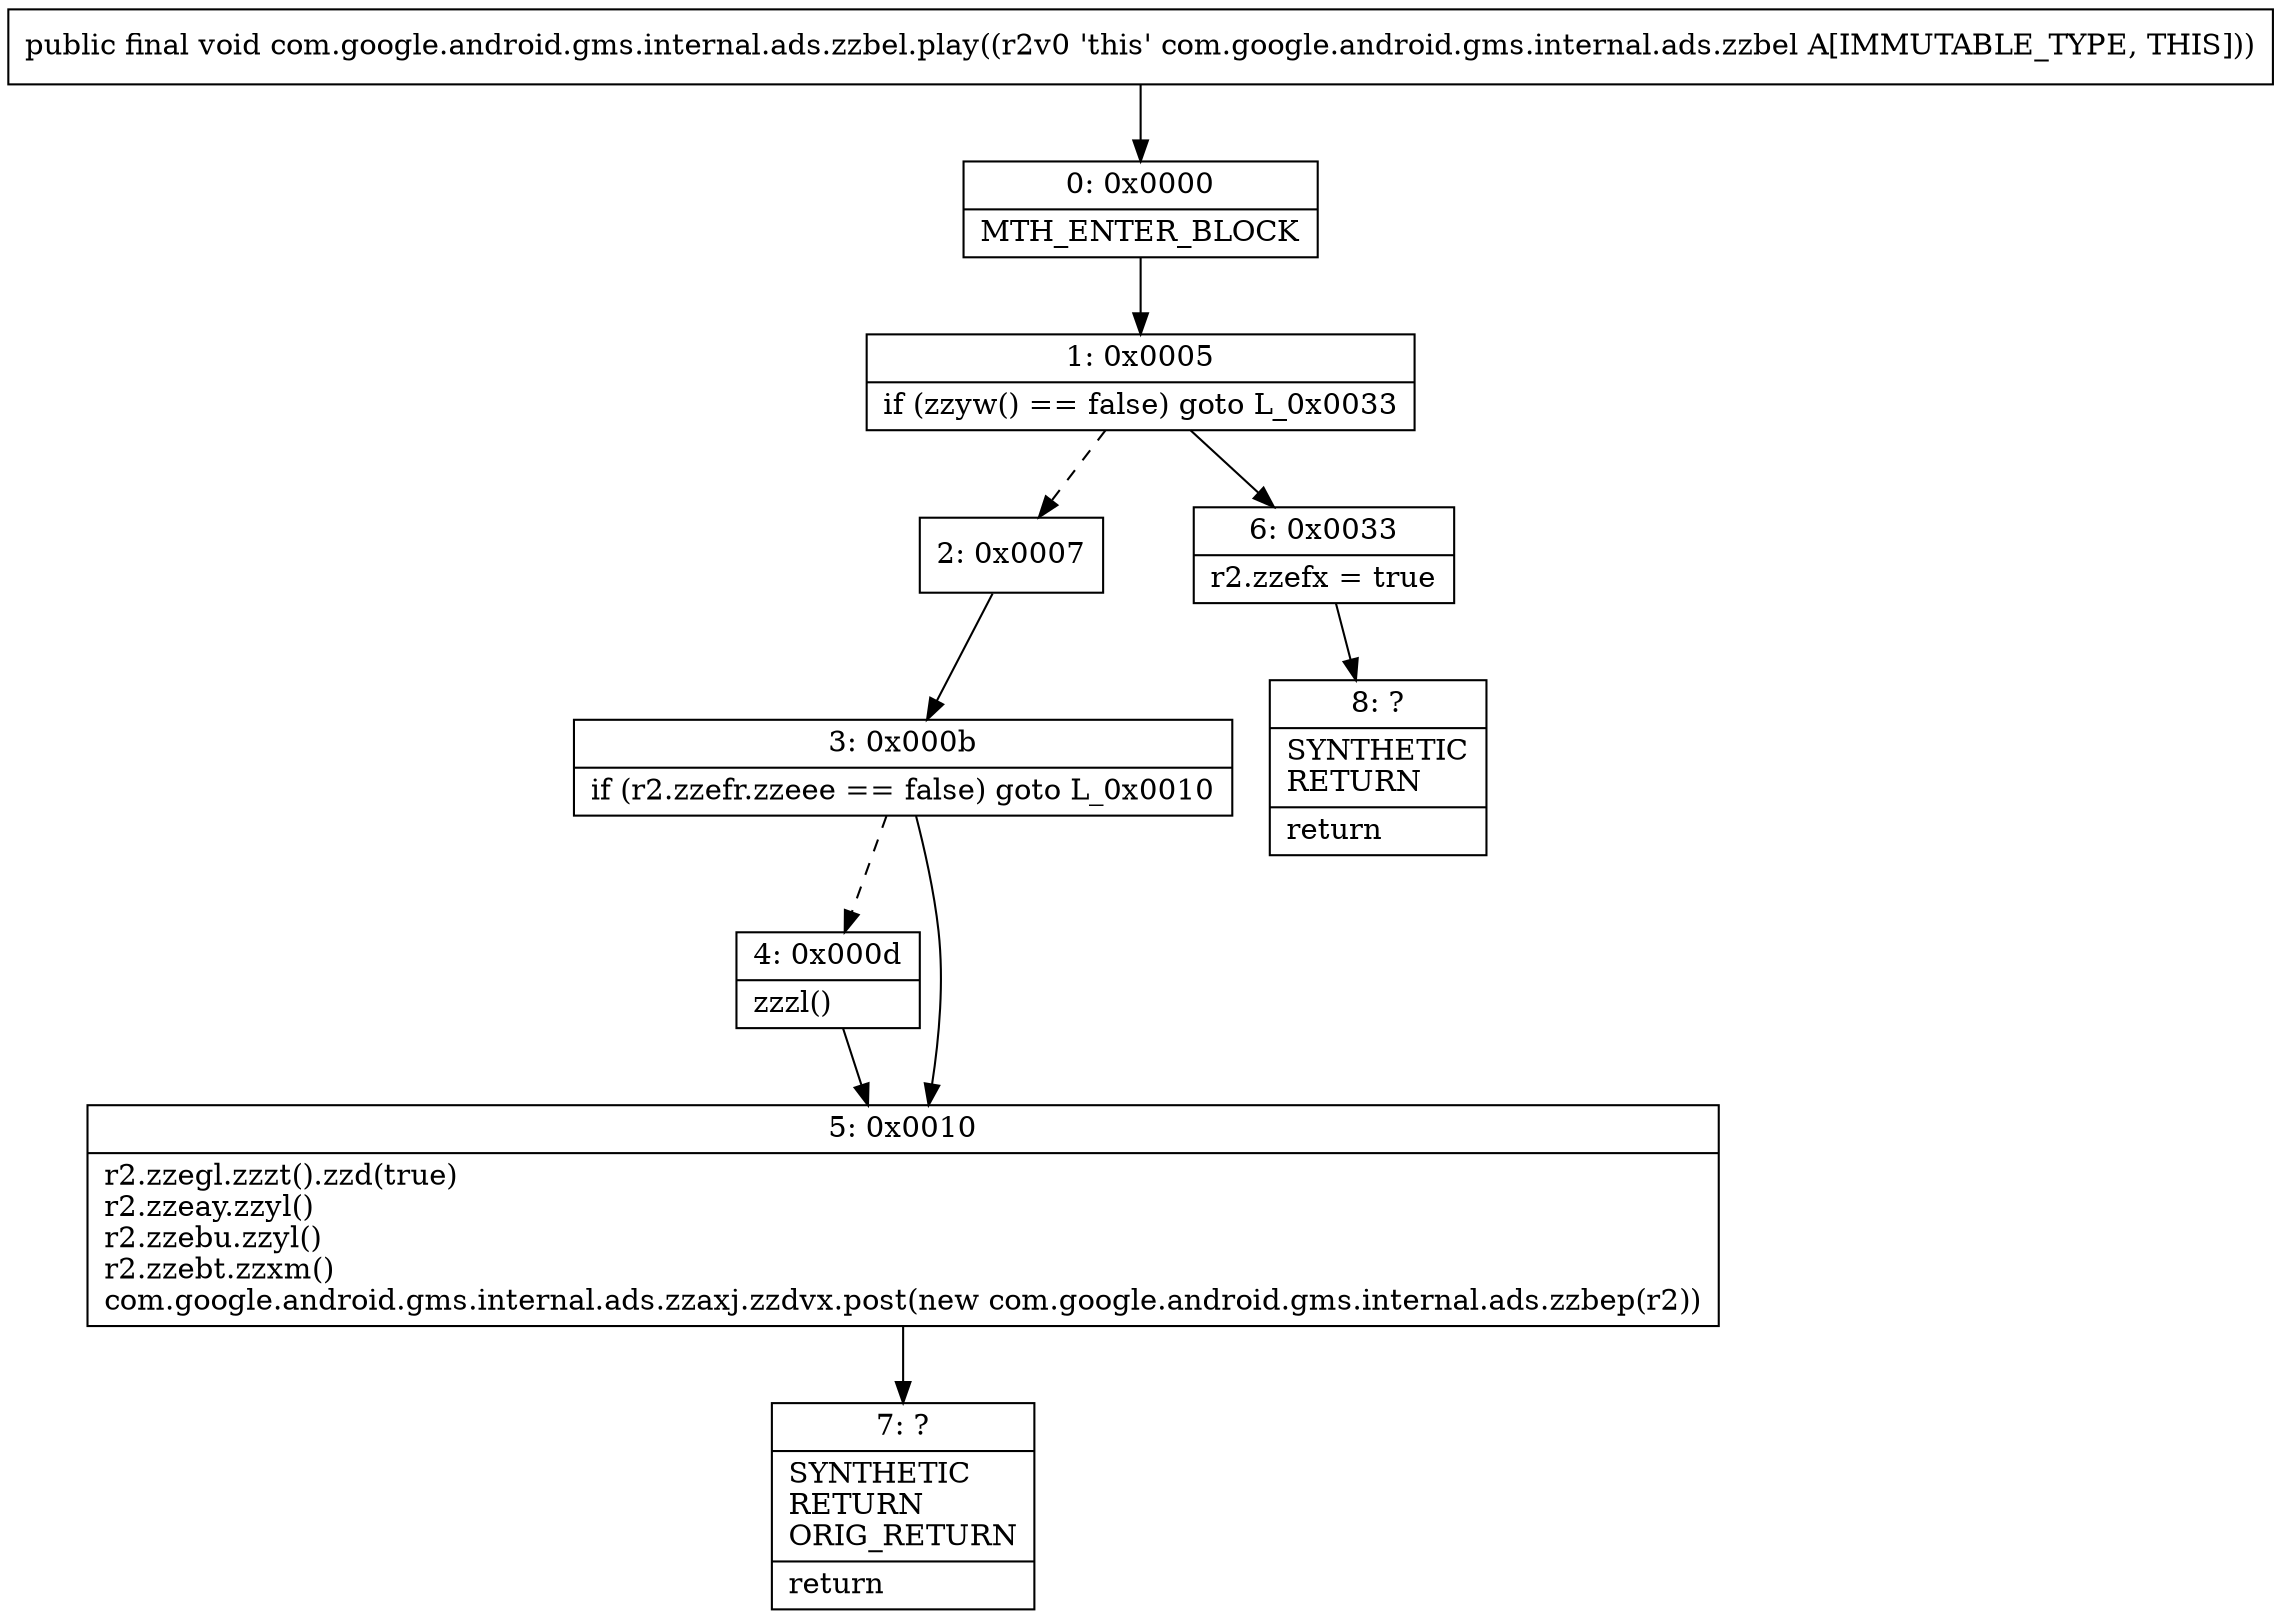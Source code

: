 digraph "CFG forcom.google.android.gms.internal.ads.zzbel.play()V" {
Node_0 [shape=record,label="{0\:\ 0x0000|MTH_ENTER_BLOCK\l}"];
Node_1 [shape=record,label="{1\:\ 0x0005|if (zzyw() == false) goto L_0x0033\l}"];
Node_2 [shape=record,label="{2\:\ 0x0007}"];
Node_3 [shape=record,label="{3\:\ 0x000b|if (r2.zzefr.zzeee == false) goto L_0x0010\l}"];
Node_4 [shape=record,label="{4\:\ 0x000d|zzzl()\l}"];
Node_5 [shape=record,label="{5\:\ 0x0010|r2.zzegl.zzzt().zzd(true)\lr2.zzeay.zzyl()\lr2.zzebu.zzyl()\lr2.zzebt.zzxm()\lcom.google.android.gms.internal.ads.zzaxj.zzdvx.post(new com.google.android.gms.internal.ads.zzbep(r2))\l}"];
Node_6 [shape=record,label="{6\:\ 0x0033|r2.zzefx = true\l}"];
Node_7 [shape=record,label="{7\:\ ?|SYNTHETIC\lRETURN\lORIG_RETURN\l|return\l}"];
Node_8 [shape=record,label="{8\:\ ?|SYNTHETIC\lRETURN\l|return\l}"];
MethodNode[shape=record,label="{public final void com.google.android.gms.internal.ads.zzbel.play((r2v0 'this' com.google.android.gms.internal.ads.zzbel A[IMMUTABLE_TYPE, THIS])) }"];
MethodNode -> Node_0;
Node_0 -> Node_1;
Node_1 -> Node_2[style=dashed];
Node_1 -> Node_6;
Node_2 -> Node_3;
Node_3 -> Node_4[style=dashed];
Node_3 -> Node_5;
Node_4 -> Node_5;
Node_5 -> Node_7;
Node_6 -> Node_8;
}

